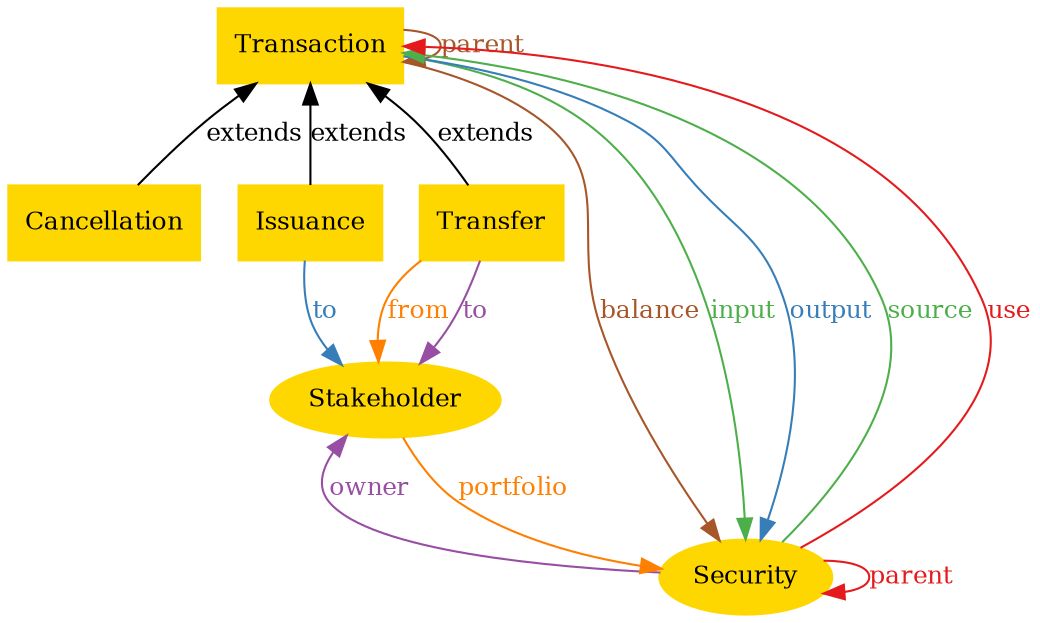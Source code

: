 digraph "graph" {
graph [fontsize=12]
node [fontsize=12]
edge [fontsize=12]
rankdir=TB;
"N5" -> "N0" [uuid = "<Cancellation, Transaction>", color = "#000000", fontcolor = "#000000", style = "solid", label = "extends", dir = "back", weight = "10000"]
"N5" -> "N4" [uuid = "<Issuance, Transaction>", color = "#000000", fontcolor = "#000000", style = "solid", label = "extends", dir = "back", weight = "10000"]
"N5" -> "N3" [uuid = "<Transfer, Transaction>", color = "#000000", fontcolor = "#000000", style = "solid", label = "extends", dir = "back", weight = "10000"]
"N5" -> "N1" [uuid = "<Transaction, Security>", color = "#a65628", fontcolor = "#a65628", style = "solid", label = "balance", dir = "forward", weight = "1"]
"N3" -> "N2" [uuid = "<Transfer, Stakeholder>", color = "#ff7f00", fontcolor = "#ff7f00", style = "solid", label = "from", dir = "forward", weight = "1"]
"N5" -> "N1" [uuid = "<Transaction, Security>", color = "#4daf4a", fontcolor = "#4daf4a", style = "solid", label = "input", dir = "forward", weight = "1"]
"N5" -> "N1" [uuid = "<Transaction, Security>", color = "#377eb8", fontcolor = "#377eb8", style = "solid", label = "output", dir = "forward", weight = "1"]
"N2" -> "N1" [uuid = "<Security, Stakeholder>", color = "#984ea3", fontcolor = "#984ea3", style = "solid", label = "owner", dir = "back", weight = "1"]
"N1" -> "N1" [uuid = "<Security, Security>", color = "#e41a1c", fontcolor = "#e41a1c", style = "solid", label = "parent", dir = "forward", weight = "1"]
"N5" -> "N5" [uuid = "<Transaction, Transaction>", color = "#a65628", fontcolor = "#a65628", style = "solid", label = "parent", dir = "forward", weight = "1"]
"N2" -> "N1" [uuid = "<Stakeholder, Security>", color = "#ff7f00", fontcolor = "#ff7f00", style = "solid", label = "portfolio", dir = "forward", weight = "1"]
"N5" -> "N1" [uuid = "<Security, Transaction>", color = "#4daf4a", fontcolor = "#4daf4a", style = "solid", label = "source", dir = "back", weight = "1"]
"N4" -> "N2" [uuid = "<Issuance, Stakeholder>", color = "#377eb8", fontcolor = "#377eb8", style = "solid", label = "to", dir = "forward", weight = "1"]
"N3" -> "N2" [uuid = "<Transfer, Stakeholder>", color = "#984ea3", fontcolor = "#984ea3", style = "solid", label = "to", dir = "forward", weight = "1"]
"N5" -> "N1" [uuid = "<Security, Transaction>", color = "#e41a1c", fontcolor = "#e41a1c", style = "solid", label = "use", dir = "back", weight = "1"]
"N0" [uuid="Cancellation", label="Cancellation", color="#ffd700", fontcolor = "#000000", shape = "box", style = "filled, solid"]
"N1" [uuid="Security", label="Security", color="#ffd700", fontcolor = "#000000", shape = "ellipse", style = "filled, solid"]
"N2" [uuid="Stakeholder", label="Stakeholder", color="#ffd700", fontcolor = "#000000", shape = "ellipse", style = "filled, solid"]
"N3" [uuid="Transfer", label="Transfer", color="#ffd700", fontcolor = "#000000", shape = "box", style = "filled, solid"]
"N4" [uuid="Issuance", label="Issuance", color="#ffd700", fontcolor = "#000000", shape = "box", style = "filled, solid"]
"N5" [uuid="Transaction", label="Transaction", color="#ffd700", fontcolor = "#000000", shape = "box", style = "filled, solid"]
}
